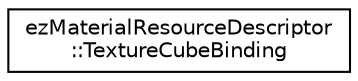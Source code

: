 digraph "Graphical Class Hierarchy"
{
 // LATEX_PDF_SIZE
  edge [fontname="Helvetica",fontsize="10",labelfontname="Helvetica",labelfontsize="10"];
  node [fontname="Helvetica",fontsize="10",shape=record];
  rankdir="LR";
  Node0 [label="ezMaterialResourceDescriptor\l::TextureCubeBinding",height=0.2,width=0.4,color="black", fillcolor="white", style="filled",URL="$dd/dba/structez_material_resource_descriptor_1_1_texture_cube_binding.htm",tooltip=" "];
}
